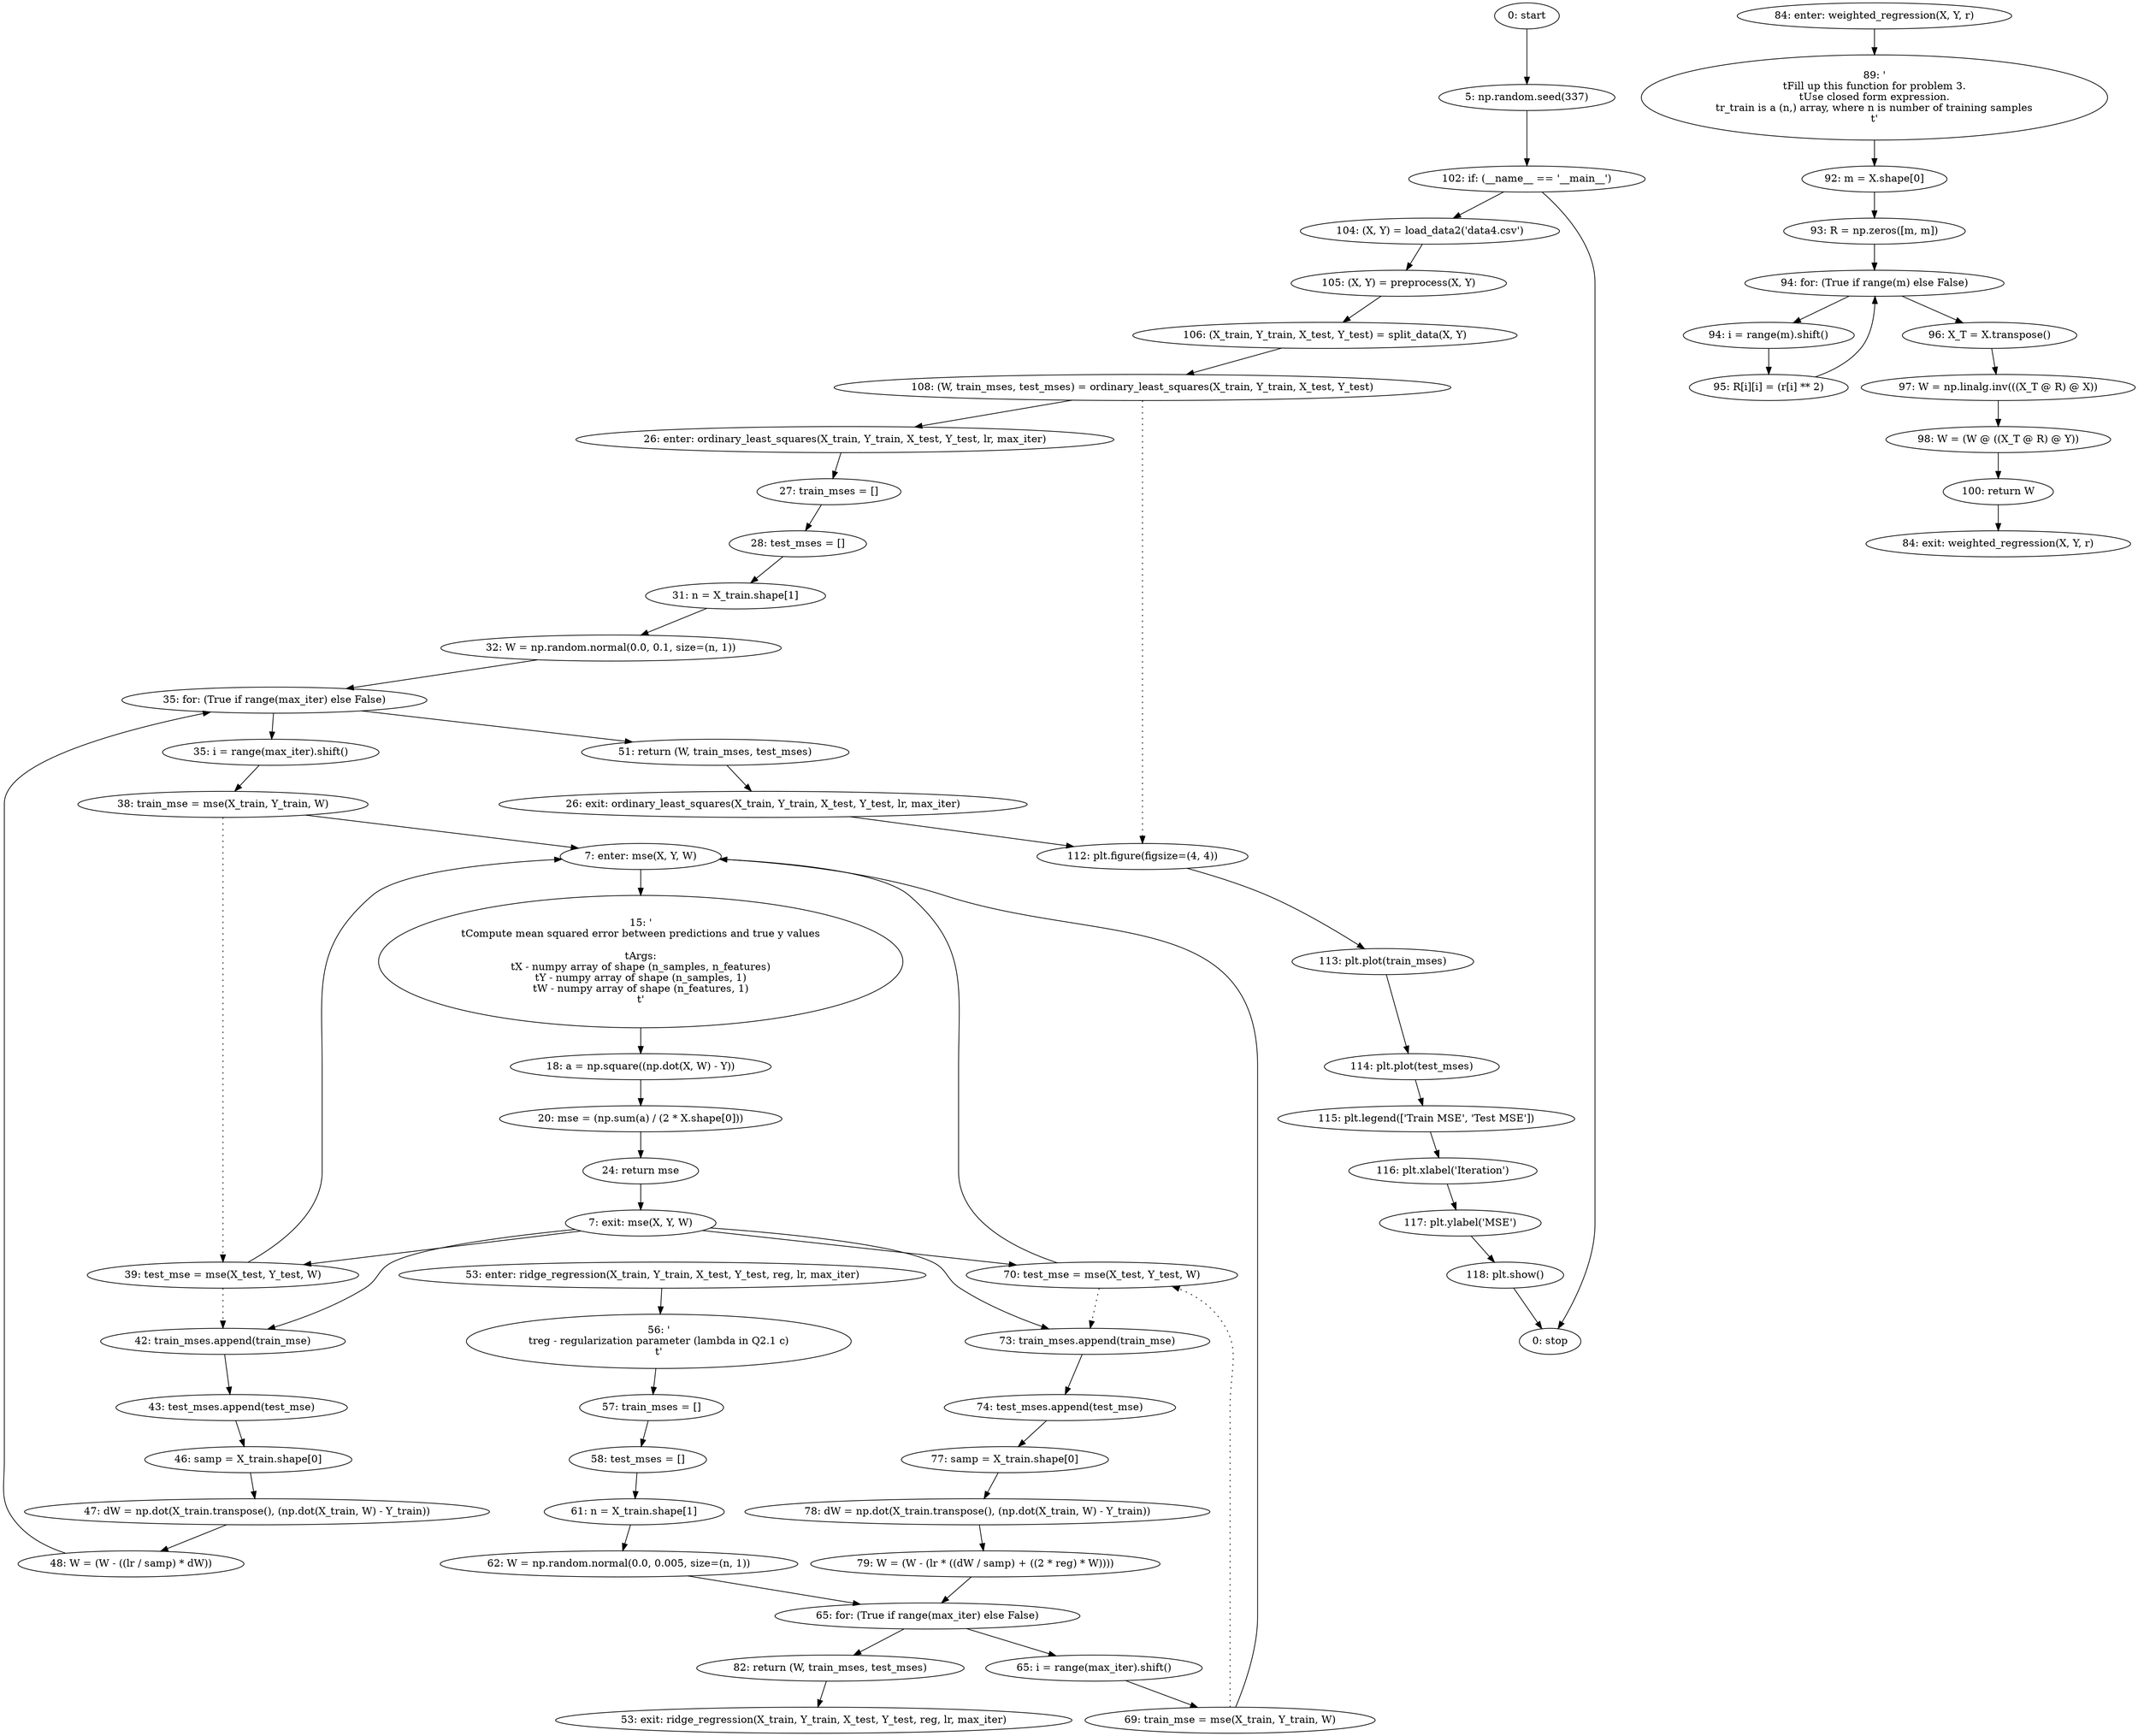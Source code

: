 strict digraph "" {
	node [label="\N"];
	0	 [label="0: start"];
	1	 [label="5: np.random.seed(337)"];
	0 -> 1;
	53	 [label="102: if: (__name__ == '__main__')"];
	1 -> 53;
	54	 [label="104: (X, Y) = load_data2('data4.csv')"];
	53 -> 54;
	65	 [label="0: stop"];
	53 -> 65;
	2	 [label="7: enter: mse(X, Y, W)"];
	4	 [label="15: '\n\tCompute mean squared error between predictions and true y values\n\n\tArgs:\n\tX - numpy array of shape (n_samples, n_features)\n\tY \
- numpy array of shape (n_samples, 1)\n\tW - numpy array of shape (n_features, 1)\n\t'"];
	2 -> 4;
	5	 [label="18: a = np.square((np.dot(X, W) - Y))"];
	4 -> 5;
	16	 [label="38: train_mse = mse(X_train, Y_train, W)"];
	16 -> 2;
	17	 [label="39: test_mse = mse(X_test, Y_test, W)"];
	16 -> 17	 [style=dotted,
		weight=100];
	17 -> 2;
	18	 [label="42: train_mses.append(train_mse)"];
	17 -> 18	 [style=dotted,
		weight=100];
	19	 [label="43: test_mses.append(test_mse)"];
	18 -> 19;
	33	 [label="69: train_mse = mse(X_train, Y_train, W)"];
	33 -> 2;
	34	 [label="70: test_mse = mse(X_test, Y_test, W)"];
	33 -> 34	 [style=dotted,
		weight=100];
	34 -> 2;
	35	 [label="73: train_mses.append(train_mse)"];
	34 -> 35	 [style=dotted,
		weight=100];
	36	 [label="74: test_mses.append(test_mse)"];
	35 -> 36;
	3	 [label="7: exit: mse(X, Y, W)"];
	3 -> 17;
	3 -> 18;
	3 -> 34;
	3 -> 35;
	7	 [label="24: return mse"];
	7 -> 3;
	6	 [label="20: mse = (np.sum(a) / (2 * X.shape[0]))"];
	5 -> 6;
	6 -> 7;
	8	 [label="26: enter: ordinary_least_squares(X_train, Y_train, X_test, Y_test, lr, max_iter)"];
	10	 [label="27: train_mses = []"];
	8 -> 10;
	11	 [label="28: test_mses = []"];
	10 -> 11;
	57	 [label="108: (W, train_mses, test_mses) = ordinary_least_squares(X_train, Y_train, X_test, Y_test)"];
	57 -> 8;
	58	 [label="112: plt.figure(figsize=(4, 4))"];
	57 -> 58	 [style=dotted,
		weight=100];
	59	 [label="113: plt.plot(train_mses)"];
	58 -> 59;
	9	 [label="26: exit: ordinary_least_squares(X_train, Y_train, X_test, Y_test, lr, max_iter)"];
	9 -> 58;
	23	 [label="51: return (W, train_mses, test_mses)"];
	23 -> 9;
	12	 [label="31: n = X_train.shape[1]"];
	11 -> 12;
	13	 [label="32: W = np.random.normal(0.0, 0.1, size=(n, 1))"];
	12 -> 13;
	14	 [label="35: for: (True if range(max_iter) else False)"];
	13 -> 14;
	14 -> 23;
	15	 [label="35: i = range(max_iter).shift()"];
	14 -> 15;
	15 -> 16;
	22	 [label="48: W = (W - ((lr / samp) * dW))"];
	22 -> 14;
	20	 [label="46: samp = X_train.shape[0]"];
	19 -> 20;
	21	 [label="47: dW = np.dot(X_train.transpose(), (np.dot(X_train, W) - Y_train))"];
	20 -> 21;
	21 -> 22;
	24	 [label="53: enter: ridge_regression(X_train, Y_train, X_test, Y_test, reg, lr, max_iter)"];
	26	 [label="56: '\n\treg - regularization parameter (lambda in Q2.1 c)\n\t'"];
	24 -> 26;
	27	 [label="57: train_mses = []"];
	26 -> 27;
	25	 [label="53: exit: ridge_regression(X_train, Y_train, X_test, Y_test, reg, lr, max_iter)"];
	40	 [label="82: return (W, train_mses, test_mses)"];
	40 -> 25;
	28	 [label="58: test_mses = []"];
	27 -> 28;
	29	 [label="61: n = X_train.shape[1]"];
	28 -> 29;
	30	 [label="62: W = np.random.normal(0.0, 0.005, size=(n, 1))"];
	29 -> 30;
	31	 [label="65: for: (True if range(max_iter) else False)"];
	30 -> 31;
	31 -> 40;
	32	 [label="65: i = range(max_iter).shift()"];
	31 -> 32;
	32 -> 33;
	39	 [label="79: W = (W - (lr * ((dW / samp) + ((2 * reg) * W))))"];
	39 -> 31;
	37	 [label="77: samp = X_train.shape[0]"];
	36 -> 37;
	38	 [label="78: dW = np.dot(X_train.transpose(), (np.dot(X_train, W) - Y_train))"];
	37 -> 38;
	38 -> 39;
	41	 [label="84: enter: weighted_regression(X, Y, r)"];
	43	 [label="89: '\n\tFill up this function for problem 3.\n\tUse closed form expression.\n\tr_train is a (n,) array, where n is number of training \
samples\n\t'"];
	41 -> 43;
	44	 [label="92: m = X.shape[0]"];
	43 -> 44;
	42	 [label="84: exit: weighted_regression(X, Y, r)"];
	52	 [label="100: return W"];
	52 -> 42;
	45	 [label="93: R = np.zeros([m, m])"];
	44 -> 45;
	46	 [label="94: for: (True if range(m) else False)"];
	45 -> 46;
	47	 [label="94: i = range(m).shift()"];
	46 -> 47;
	49	 [label="96: X_T = X.transpose()"];
	46 -> 49;
	48	 [label="95: R[i][i] = (r[i] ** 2)"];
	47 -> 48;
	50	 [label="97: W = np.linalg.inv(((X_T @ R) @ X))"];
	49 -> 50;
	48 -> 46;
	51	 [label="98: W = (W @ ((X_T @ R) @ Y))"];
	50 -> 51;
	51 -> 52;
	55	 [label="105: (X, Y) = preprocess(X, Y)"];
	54 -> 55;
	56	 [label="106: (X_train, Y_train, X_test, Y_test) = split_data(X, Y)"];
	55 -> 56;
	56 -> 57;
	60	 [label="114: plt.plot(test_mses)"];
	59 -> 60;
	61	 [label="115: plt.legend(['Train MSE', 'Test MSE'])"];
	60 -> 61;
	62	 [label="116: plt.xlabel('Iteration')"];
	61 -> 62;
	63	 [label="117: plt.ylabel('MSE')"];
	62 -> 63;
	64	 [label="118: plt.show()"];
	63 -> 64;
	64 -> 65;
}

